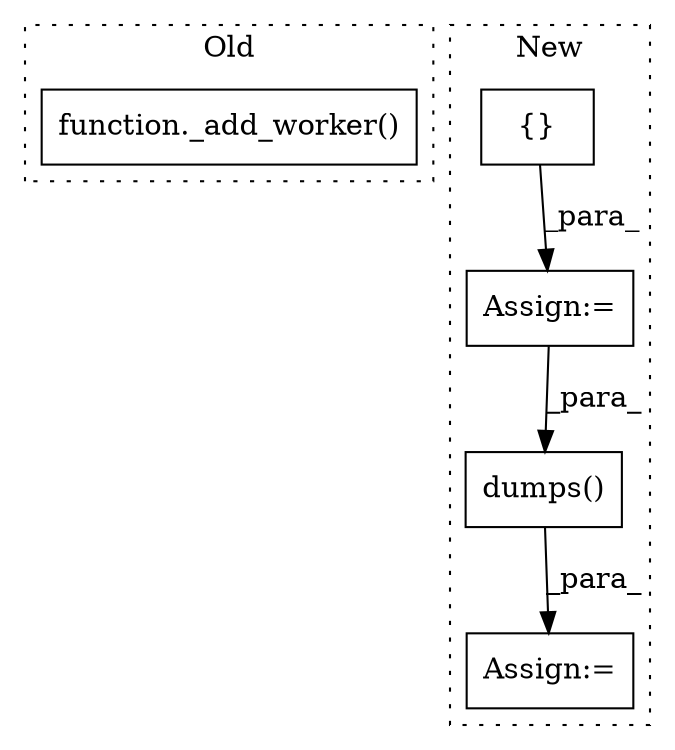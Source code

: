 digraph G {
subgraph cluster0 {
1 [label="function._add_worker()" a="75" s="879,895" l="12,1" shape="box"];
label = "Old";
style="dotted";
}
subgraph cluster1 {
2 [label="dumps()" a="75" s="800,831" l="11,1" shape="box"];
3 [label="{}" a="95" s="750,771" l="1,1" shape="box"];
4 [label="Assign:=" a="68" s="797" l="3" shape="box"];
5 [label="Assign:=" a="68" s="747" l="3" shape="box"];
label = "New";
style="dotted";
}
2 -> 4 [label="_para_"];
3 -> 5 [label="_para_"];
5 -> 2 [label="_para_"];
}